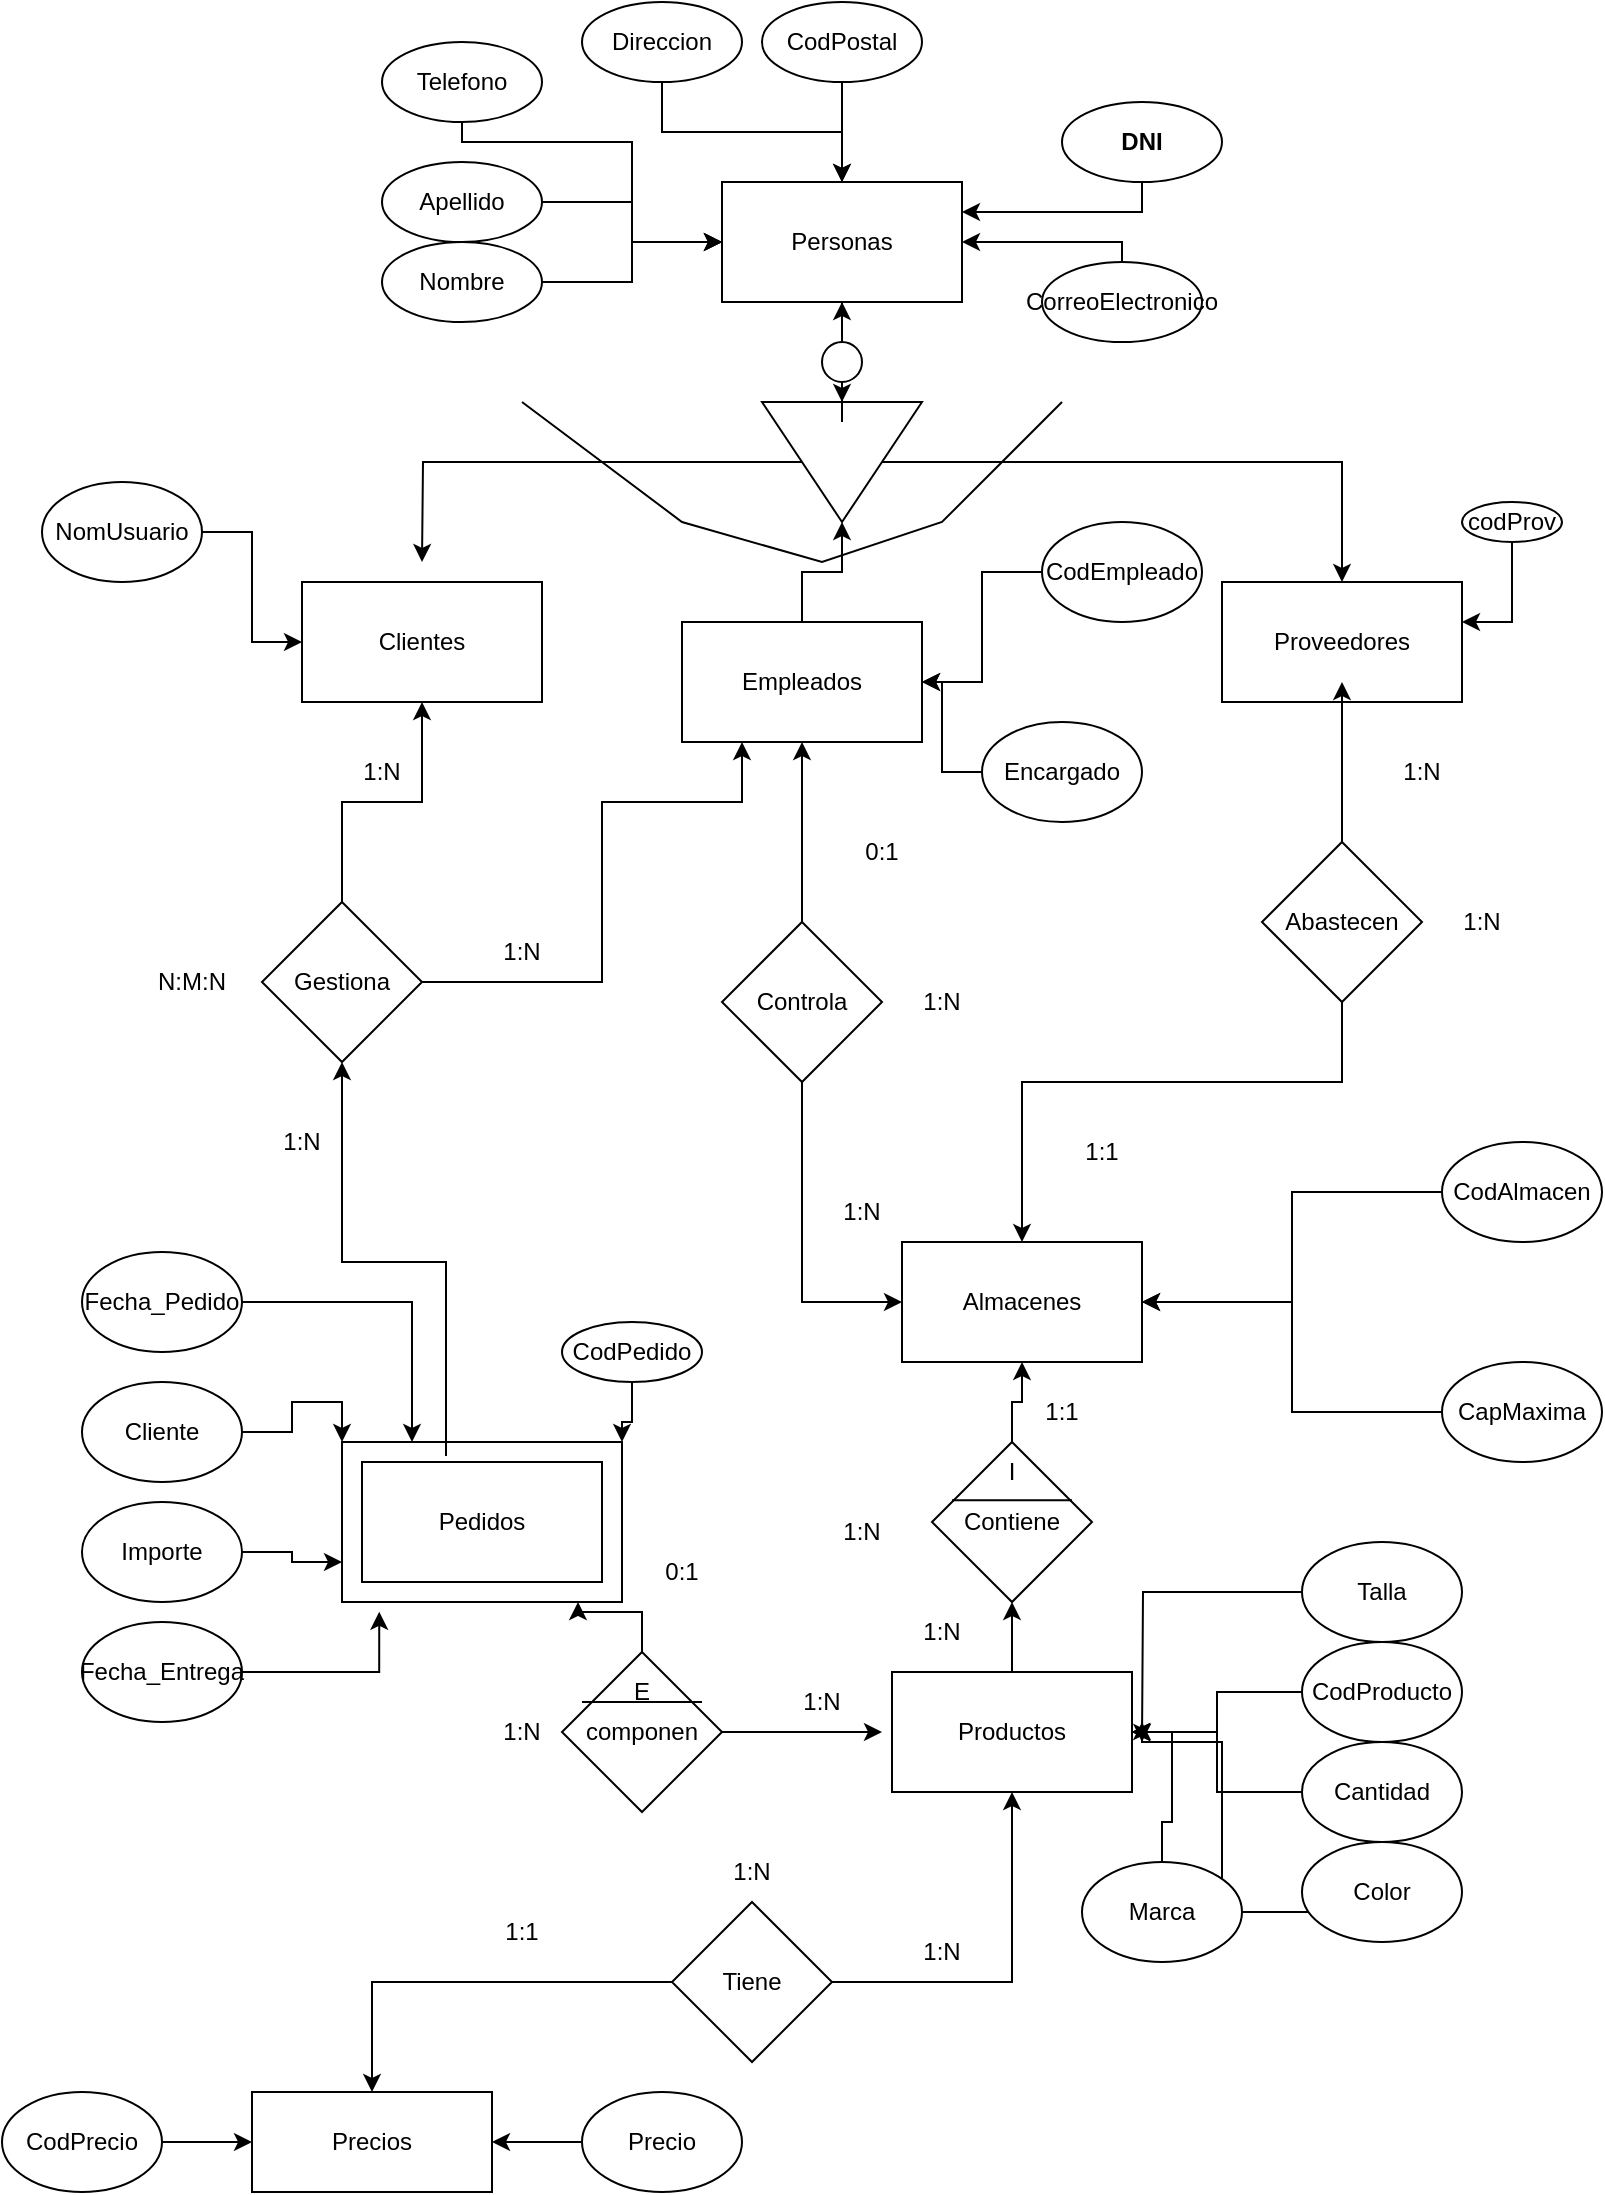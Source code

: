 <mxfile version="21.0.2" type="device"><diagram name="Página-1" id="KtA0LmyldjfcFtfCl5PJ"><mxGraphModel dx="1618" dy="864" grid="1" gridSize="10" guides="1" tooltips="1" connect="1" arrows="1" fold="1" page="1" pageScale="1" pageWidth="827" pageHeight="1169" math="0" shadow="0"><root><mxCell id="0"/><mxCell id="1" parent="0"/><mxCell id="_rFByduaJI03bu0joyEw-2" value="" style="rounded=0;whiteSpace=wrap;html=1;" vertex="1" parent="1"><mxGeometry x="-110" y="720" width="140" height="80" as="geometry"/></mxCell><mxCell id="ZTmW95FwbJoTt4qLBd20-1" value="Personas" style="rounded=0;whiteSpace=wrap;html=1;" parent="1" vertex="1"><mxGeometry x="80" y="90" width="120" height="60" as="geometry"/></mxCell><mxCell id="ZTmW95FwbJoTt4qLBd20-18" style="edgeStyle=orthogonalEdgeStyle;rounded=0;orthogonalLoop=1;jettySize=auto;html=1;" parent="1" source="ZTmW95FwbJoTt4qLBd20-2" target="ZTmW95FwbJoTt4qLBd20-1" edge="1"><mxGeometry relative="1" as="geometry"/></mxCell><mxCell id="ZTmW95FwbJoTt4qLBd20-2" value="Apellido" style="ellipse;whiteSpace=wrap;html=1;" parent="1" vertex="1"><mxGeometry x="-90" y="80" width="80" height="40" as="geometry"/></mxCell><mxCell id="ZTmW95FwbJoTt4qLBd20-29" style="edgeStyle=orthogonalEdgeStyle;rounded=0;orthogonalLoop=1;jettySize=auto;html=1;entryX=0;entryY=0.5;entryDx=0;entryDy=0;" parent="1" source="ZTmW95FwbJoTt4qLBd20-3" target="ZTmW95FwbJoTt4qLBd20-1" edge="1"><mxGeometry relative="1" as="geometry"><Array as="points"><mxPoint x="-50" y="70"/><mxPoint x="35" y="70"/><mxPoint x="35" y="120"/></Array></mxGeometry></mxCell><mxCell id="ZTmW95FwbJoTt4qLBd20-3" value="Telefono" style="ellipse;whiteSpace=wrap;html=1;" parent="1" vertex="1"><mxGeometry x="-90" y="20" width="80" height="40" as="geometry"/></mxCell><mxCell id="ZTmW95FwbJoTt4qLBd20-21" value="" style="edgeStyle=orthogonalEdgeStyle;rounded=0;orthogonalLoop=1;jettySize=auto;html=1;entryX=0.5;entryY=0;entryDx=0;entryDy=0;" parent="1" source="ZTmW95FwbJoTt4qLBd20-4" target="ZTmW95FwbJoTt4qLBd20-1" edge="1"><mxGeometry relative="1" as="geometry"><mxPoint x="80" y="100" as="targetPoint"/></mxGeometry></mxCell><mxCell id="ZTmW95FwbJoTt4qLBd20-4" value="Direccion" style="ellipse;whiteSpace=wrap;html=1;" parent="1" vertex="1"><mxGeometry x="10" width="80" height="40" as="geometry"/></mxCell><mxCell id="ZTmW95FwbJoTt4qLBd20-12" value="" style="edgeStyle=orthogonalEdgeStyle;rounded=0;orthogonalLoop=1;jettySize=auto;html=1;" parent="1" source="ZTmW95FwbJoTt4qLBd20-5" target="ZTmW95FwbJoTt4qLBd20-1" edge="1"><mxGeometry relative="1" as="geometry"/></mxCell><mxCell id="ZTmW95FwbJoTt4qLBd20-5" value="CodPostal" style="ellipse;whiteSpace=wrap;html=1;" parent="1" vertex="1"><mxGeometry x="100" width="80" height="40" as="geometry"/></mxCell><mxCell id="ZTmW95FwbJoTt4qLBd20-17" value="" style="edgeStyle=orthogonalEdgeStyle;rounded=0;orthogonalLoop=1;jettySize=auto;html=1;" parent="1" source="ZTmW95FwbJoTt4qLBd20-6" target="ZTmW95FwbJoTt4qLBd20-1" edge="1"><mxGeometry relative="1" as="geometry"/></mxCell><mxCell id="ZTmW95FwbJoTt4qLBd20-6" value="Nombre" style="ellipse;whiteSpace=wrap;html=1;" parent="1" vertex="1"><mxGeometry x="-90" y="120" width="80" height="40" as="geometry"/></mxCell><mxCell id="ZTmW95FwbJoTt4qLBd20-16" style="edgeStyle=orthogonalEdgeStyle;rounded=0;orthogonalLoop=1;jettySize=auto;html=1;entryX=1;entryY=0.25;entryDx=0;entryDy=0;" parent="1" source="ZTmW95FwbJoTt4qLBd20-8" target="ZTmW95FwbJoTt4qLBd20-1" edge="1"><mxGeometry relative="1" as="geometry"><Array as="points"><mxPoint x="290" y="105"/></Array></mxGeometry></mxCell><mxCell id="ZTmW95FwbJoTt4qLBd20-8" value="&lt;b&gt;DNI&lt;/b&gt;" style="ellipse;whiteSpace=wrap;html=1;" parent="1" vertex="1"><mxGeometry x="250" y="50" width="80" height="40" as="geometry"/></mxCell><mxCell id="ZTmW95FwbJoTt4qLBd20-15" value="" style="edgeStyle=orthogonalEdgeStyle;rounded=0;orthogonalLoop=1;jettySize=auto;html=1;" parent="1" source="ZTmW95FwbJoTt4qLBd20-10" target="ZTmW95FwbJoTt4qLBd20-1" edge="1"><mxGeometry relative="1" as="geometry"><Array as="points"><mxPoint x="280" y="120"/></Array></mxGeometry></mxCell><mxCell id="ZTmW95FwbJoTt4qLBd20-10" value="CorreoElectronico" style="ellipse;whiteSpace=wrap;html=1;" parent="1" vertex="1"><mxGeometry x="240" y="130" width="80" height="40" as="geometry"/></mxCell><mxCell id="ZTmW95FwbJoTt4qLBd20-30" value="Clientes" style="rounded=0;whiteSpace=wrap;html=1;" parent="1" vertex="1"><mxGeometry x="-130" y="290" width="120" height="60" as="geometry"/></mxCell><mxCell id="ZTmW95FwbJoTt4qLBd20-35" value="" style="edgeStyle=orthogonalEdgeStyle;rounded=0;orthogonalLoop=1;jettySize=auto;html=1;" parent="1" source="ZTmW95FwbJoTt4qLBd20-33" target="ZTmW95FwbJoTt4qLBd20-30" edge="1"><mxGeometry relative="1" as="geometry"/></mxCell><mxCell id="ZTmW95FwbJoTt4qLBd20-33" value="NomUsuario" style="ellipse;whiteSpace=wrap;html=1;" parent="1" vertex="1"><mxGeometry x="-260" y="240" width="80" height="50" as="geometry"/></mxCell><mxCell id="ZTmW95FwbJoTt4qLBd20-39" value="Proveedores" style="rounded=0;whiteSpace=wrap;html=1;" parent="1" vertex="1"><mxGeometry x="330" y="290" width="120" height="60" as="geometry"/></mxCell><mxCell id="ZQI5VCwe5D6lFWJ7arZH-77" style="edgeStyle=orthogonalEdgeStyle;rounded=0;orthogonalLoop=1;jettySize=auto;html=1;" parent="1" source="ZTmW95FwbJoTt4qLBd20-40" target="ZTmW95FwbJoTt4qLBd20-56" edge="1"><mxGeometry relative="1" as="geometry"/></mxCell><mxCell id="ZTmW95FwbJoTt4qLBd20-40" value="Productos" style="rounded=0;whiteSpace=wrap;html=1;" parent="1" vertex="1"><mxGeometry x="165" y="835" width="120" height="60" as="geometry"/></mxCell><mxCell id="ZTmW95FwbJoTt4qLBd20-41" value="Almacenes" style="rounded=0;whiteSpace=wrap;html=1;" parent="1" vertex="1"><mxGeometry x="170" y="620" width="120" height="60" as="geometry"/></mxCell><mxCell id="ZTmW95FwbJoTt4qLBd20-60" value="" style="edgeStyle=orthogonalEdgeStyle;rounded=0;orthogonalLoop=1;jettySize=auto;html=1;" parent="1" source="ZTmW95FwbJoTt4qLBd20-52" target="ZTmW95FwbJoTt4qLBd20-41" edge="1"><mxGeometry relative="1" as="geometry"/></mxCell><mxCell id="ZTmW95FwbJoTt4qLBd20-52" value="CodAlmacen" style="ellipse;whiteSpace=wrap;html=1;" parent="1" vertex="1"><mxGeometry x="440" y="570" width="80" height="50" as="geometry"/></mxCell><mxCell id="ZTmW95FwbJoTt4qLBd20-57" value="" style="edgeStyle=orthogonalEdgeStyle;rounded=0;orthogonalLoop=1;jettySize=auto;html=1;" parent="1" source="ZTmW95FwbJoTt4qLBd20-56" target="ZTmW95FwbJoTt4qLBd20-41" edge="1"><mxGeometry relative="1" as="geometry"/></mxCell><mxCell id="ZTmW95FwbJoTt4qLBd20-56" value="Contiene" style="rhombus;whiteSpace=wrap;html=1;" parent="1" vertex="1"><mxGeometry x="185" y="720" width="80" height="80" as="geometry"/></mxCell><mxCell id="ZTmW95FwbJoTt4qLBd20-61" value="" style="edgeStyle=orthogonalEdgeStyle;rounded=0;orthogonalLoop=1;jettySize=auto;html=1;" parent="1" source="ZTmW95FwbJoTt4qLBd20-59" target="ZTmW95FwbJoTt4qLBd20-41" edge="1"><mxGeometry relative="1" as="geometry"/></mxCell><mxCell id="ZTmW95FwbJoTt4qLBd20-59" value="CapMaxima" style="ellipse;whiteSpace=wrap;html=1;" parent="1" vertex="1"><mxGeometry x="440" y="680" width="80" height="50" as="geometry"/></mxCell><mxCell id="ZTmW95FwbJoTt4qLBd20-63" value="" style="edgeStyle=orthogonalEdgeStyle;rounded=0;orthogonalLoop=1;jettySize=auto;html=1;" parent="1" source="ZTmW95FwbJoTt4qLBd20-62" target="ZTmW95FwbJoTt4qLBd20-40" edge="1"><mxGeometry relative="1" as="geometry"/></mxCell><mxCell id="ZTmW95FwbJoTt4qLBd20-62" value="CodProducto" style="ellipse;whiteSpace=wrap;html=1;" parent="1" vertex="1"><mxGeometry x="370" y="820" width="80" height="50" as="geometry"/></mxCell><mxCell id="ZQI5VCwe5D6lFWJ7arZH-18" style="edgeStyle=orthogonalEdgeStyle;rounded=0;orthogonalLoop=1;jettySize=auto;html=1;entryX=1;entryY=0.5;entryDx=0;entryDy=0;" parent="1" source="ZTmW95FwbJoTt4qLBd20-64" target="ZTmW95FwbJoTt4qLBd20-40" edge="1"><mxGeometry relative="1" as="geometry"/></mxCell><mxCell id="ZTmW95FwbJoTt4qLBd20-64" value="Cantidad" style="ellipse;whiteSpace=wrap;html=1;" parent="1" vertex="1"><mxGeometry x="370" y="870" width="80" height="50" as="geometry"/></mxCell><mxCell id="ZQI5VCwe5D6lFWJ7arZH-19" style="edgeStyle=orthogonalEdgeStyle;rounded=0;orthogonalLoop=1;jettySize=auto;html=1;" parent="1" source="ZTmW95FwbJoTt4qLBd20-65" edge="1"><mxGeometry relative="1" as="geometry"><mxPoint x="290" y="860" as="targetPoint"/><Array as="points"><mxPoint x="330" y="955"/><mxPoint x="330" y="870"/><mxPoint x="290" y="870"/></Array></mxGeometry></mxCell><mxCell id="ZTmW95FwbJoTt4qLBd20-65" value="Color" style="ellipse;whiteSpace=wrap;html=1;" parent="1" vertex="1"><mxGeometry x="370" y="920" width="80" height="50" as="geometry"/></mxCell><mxCell id="ZQI5VCwe5D6lFWJ7arZH-17" style="edgeStyle=orthogonalEdgeStyle;rounded=0;orthogonalLoop=1;jettySize=auto;html=1;" parent="1" source="ZTmW95FwbJoTt4qLBd20-66" edge="1"><mxGeometry relative="1" as="geometry"><mxPoint x="290" y="870" as="targetPoint"/></mxGeometry></mxCell><mxCell id="ZTmW95FwbJoTt4qLBd20-66" value="Talla" style="ellipse;whiteSpace=wrap;html=1;" parent="1" vertex="1"><mxGeometry x="370" y="770" width="80" height="50" as="geometry"/></mxCell><mxCell id="ZQI5VCwe5D6lFWJ7arZH-1" value="Precios" style="rounded=0;whiteSpace=wrap;html=1;" parent="1" vertex="1"><mxGeometry x="-155" y="1045" width="120" height="50" as="geometry"/></mxCell><mxCell id="ZQI5VCwe5D6lFWJ7arZH-4" style="edgeStyle=orthogonalEdgeStyle;rounded=0;orthogonalLoop=1;jettySize=auto;html=1;entryX=0;entryY=0.5;entryDx=0;entryDy=0;" parent="1" source="ZQI5VCwe5D6lFWJ7arZH-2" target="ZQI5VCwe5D6lFWJ7arZH-1" edge="1"><mxGeometry relative="1" as="geometry"/></mxCell><mxCell id="ZQI5VCwe5D6lFWJ7arZH-2" value="CodPrecio" style="ellipse;whiteSpace=wrap;html=1;" parent="1" vertex="1"><mxGeometry x="-280" y="1045" width="80" height="50" as="geometry"/></mxCell><mxCell id="ZQI5VCwe5D6lFWJ7arZH-5" value="" style="edgeStyle=orthogonalEdgeStyle;rounded=0;orthogonalLoop=1;jettySize=auto;html=1;" parent="1" source="ZQI5VCwe5D6lFWJ7arZH-3" target="ZQI5VCwe5D6lFWJ7arZH-1" edge="1"><mxGeometry relative="1" as="geometry"/></mxCell><mxCell id="ZQI5VCwe5D6lFWJ7arZH-3" value="Precio" style="ellipse;whiteSpace=wrap;html=1;" parent="1" vertex="1"><mxGeometry x="10" y="1045" width="80" height="50" as="geometry"/></mxCell><mxCell id="ZQI5VCwe5D6lFWJ7arZH-8" value="" style="edgeStyle=orthogonalEdgeStyle;rounded=0;orthogonalLoop=1;jettySize=auto;html=1;" parent="1" source="ZQI5VCwe5D6lFWJ7arZH-7" edge="1"><mxGeometry relative="1" as="geometry"><mxPoint x="390" y="340" as="targetPoint"/></mxGeometry></mxCell><mxCell id="ZQI5VCwe5D6lFWJ7arZH-9" style="edgeStyle=orthogonalEdgeStyle;rounded=0;orthogonalLoop=1;jettySize=auto;html=1;entryX=0.5;entryY=0;entryDx=0;entryDy=0;" parent="1" source="ZQI5VCwe5D6lFWJ7arZH-7" target="ZTmW95FwbJoTt4qLBd20-41" edge="1"><mxGeometry relative="1" as="geometry"><Array as="points"><mxPoint x="390" y="540"/><mxPoint x="230" y="540"/></Array></mxGeometry></mxCell><mxCell id="ZQI5VCwe5D6lFWJ7arZH-7" value="Abastecen" style="rhombus;whiteSpace=wrap;html=1;" parent="1" vertex="1"><mxGeometry x="350" y="420" width="80" height="80" as="geometry"/></mxCell><mxCell id="ZQI5VCwe5D6lFWJ7arZH-13" style="edgeStyle=orthogonalEdgeStyle;rounded=0;orthogonalLoop=1;jettySize=auto;html=1;entryX=0;entryY=0.5;entryDx=0;entryDy=0;" parent="1" source="ZQI5VCwe5D6lFWJ7arZH-12" target="ZTmW95FwbJoTt4qLBd20-41" edge="1"><mxGeometry relative="1" as="geometry"><Array as="points"><mxPoint x="120" y="650"/></Array></mxGeometry></mxCell><mxCell id="ZQI5VCwe5D6lFWJ7arZH-58" style="edgeStyle=orthogonalEdgeStyle;rounded=0;orthogonalLoop=1;jettySize=auto;html=1;entryX=0.5;entryY=1;entryDx=0;entryDy=0;" parent="1" source="ZQI5VCwe5D6lFWJ7arZH-12" target="ZQI5VCwe5D6lFWJ7arZH-52" edge="1"><mxGeometry relative="1" as="geometry"/></mxCell><mxCell id="ZQI5VCwe5D6lFWJ7arZH-12" value="Controla" style="rhombus;whiteSpace=wrap;html=1;" parent="1" vertex="1"><mxGeometry x="80" y="460" width="80" height="80" as="geometry"/></mxCell><mxCell id="ZQI5VCwe5D6lFWJ7arZH-16" style="edgeStyle=orthogonalEdgeStyle;rounded=0;orthogonalLoop=1;jettySize=auto;html=1;entryX=1;entryY=0.5;entryDx=0;entryDy=0;" parent="1" source="ZQI5VCwe5D6lFWJ7arZH-15" target="ZTmW95FwbJoTt4qLBd20-40" edge="1"><mxGeometry relative="1" as="geometry"/></mxCell><mxCell id="ZQI5VCwe5D6lFWJ7arZH-15" value="Marca" style="ellipse;whiteSpace=wrap;html=1;" parent="1" vertex="1"><mxGeometry x="260" y="930" width="80" height="50" as="geometry"/></mxCell><mxCell id="ZQI5VCwe5D6lFWJ7arZH-25" style="edgeStyle=orthogonalEdgeStyle;rounded=0;orthogonalLoop=1;jettySize=auto;html=1;entryX=0.5;entryY=1;entryDx=0;entryDy=0;" parent="1" source="ZQI5VCwe5D6lFWJ7arZH-22" target="ZTmW95FwbJoTt4qLBd20-40" edge="1"><mxGeometry relative="1" as="geometry"/></mxCell><mxCell id="ZQI5VCwe5D6lFWJ7arZH-26" value="" style="edgeStyle=orthogonalEdgeStyle;rounded=0;orthogonalLoop=1;jettySize=auto;html=1;" parent="1" source="ZQI5VCwe5D6lFWJ7arZH-22" target="ZQI5VCwe5D6lFWJ7arZH-1" edge="1"><mxGeometry relative="1" as="geometry"/></mxCell><mxCell id="ZQI5VCwe5D6lFWJ7arZH-22" value="Tiene" style="rhombus;whiteSpace=wrap;html=1;" parent="1" vertex="1"><mxGeometry x="55" y="950" width="80" height="80" as="geometry"/></mxCell><mxCell id="ZQI5VCwe5D6lFWJ7arZH-23" value="" style="endArrow=none;html=1;rounded=0;" parent="1" edge="1"><mxGeometry width="50" height="50" relative="1" as="geometry"><mxPoint x="195" y="749.17" as="sourcePoint"/><mxPoint x="255" y="749.17" as="targetPoint"/><Array as="points"><mxPoint x="225" y="749.17"/></Array></mxGeometry></mxCell><mxCell id="ZQI5VCwe5D6lFWJ7arZH-61" style="edgeStyle=orthogonalEdgeStyle;rounded=0;orthogonalLoop=1;jettySize=auto;html=1;entryX=0.5;entryY=1;entryDx=0;entryDy=0;exitX=0.35;exitY=-0.05;exitDx=0;exitDy=0;exitPerimeter=0;" parent="1" source="_rFByduaJI03bu0joyEw-1" target="ZQI5VCwe5D6lFWJ7arZH-60" edge="1"><mxGeometry relative="1" as="geometry"><mxPoint x="-90" y="740" as="sourcePoint"/></mxGeometry></mxCell><mxCell id="_rFByduaJI03bu0joyEw-19" style="edgeStyle=orthogonalEdgeStyle;rounded=0;orthogonalLoop=1;jettySize=auto;html=1;entryX=0.25;entryY=0;entryDx=0;entryDy=0;" edge="1" parent="1" source="ZQI5VCwe5D6lFWJ7arZH-29" target="_rFByduaJI03bu0joyEw-2"><mxGeometry relative="1" as="geometry"/></mxCell><mxCell id="ZQI5VCwe5D6lFWJ7arZH-29" value="Fecha_Pedido" style="ellipse;whiteSpace=wrap;html=1;" parent="1" vertex="1"><mxGeometry x="-240" y="625" width="80" height="50" as="geometry"/></mxCell><mxCell id="_rFByduaJI03bu0joyEw-21" style="edgeStyle=orthogonalEdgeStyle;rounded=0;orthogonalLoop=1;jettySize=auto;html=1;entryX=0;entryY=0.75;entryDx=0;entryDy=0;" edge="1" parent="1" source="ZQI5VCwe5D6lFWJ7arZH-30" target="_rFByduaJI03bu0joyEw-2"><mxGeometry relative="1" as="geometry"/></mxCell><mxCell id="ZQI5VCwe5D6lFWJ7arZH-30" value="Importe" style="ellipse;whiteSpace=wrap;html=1;" parent="1" vertex="1"><mxGeometry x="-240" y="750" width="80" height="50" as="geometry"/></mxCell><mxCell id="_rFByduaJI03bu0joyEw-22" style="edgeStyle=orthogonalEdgeStyle;rounded=0;orthogonalLoop=1;jettySize=auto;html=1;entryX=0.133;entryY=1.061;entryDx=0;entryDy=0;entryPerimeter=0;" edge="1" parent="1" source="ZQI5VCwe5D6lFWJ7arZH-31" target="_rFByduaJI03bu0joyEw-2"><mxGeometry relative="1" as="geometry"/></mxCell><mxCell id="ZQI5VCwe5D6lFWJ7arZH-31" value="Fecha_Entrega" style="ellipse;whiteSpace=wrap;html=1;" parent="1" vertex="1"><mxGeometry x="-240" y="810" width="80" height="50" as="geometry"/></mxCell><mxCell id="_rFByduaJI03bu0joyEw-20" style="edgeStyle=orthogonalEdgeStyle;rounded=0;orthogonalLoop=1;jettySize=auto;html=1;entryX=0;entryY=0;entryDx=0;entryDy=0;" edge="1" parent="1" source="ZQI5VCwe5D6lFWJ7arZH-32" target="_rFByduaJI03bu0joyEw-2"><mxGeometry relative="1" as="geometry"/></mxCell><mxCell id="ZQI5VCwe5D6lFWJ7arZH-32" value="Cliente" style="ellipse;whiteSpace=wrap;html=1;" parent="1" vertex="1"><mxGeometry x="-240" y="690" width="80" height="50" as="geometry"/></mxCell><mxCell id="ZQI5VCwe5D6lFWJ7arZH-34" style="edgeStyle=orthogonalEdgeStyle;rounded=0;orthogonalLoop=1;jettySize=auto;html=1;" parent="1" source="ZQI5VCwe5D6lFWJ7arZH-33" edge="1"><mxGeometry relative="1" as="geometry"><mxPoint x="-70" y="280" as="targetPoint"/></mxGeometry></mxCell><mxCell id="ZQI5VCwe5D6lFWJ7arZH-35" style="edgeStyle=orthogonalEdgeStyle;rounded=0;orthogonalLoop=1;jettySize=auto;html=1;entryX=0.5;entryY=0;entryDx=0;entryDy=0;" parent="1" source="ZQI5VCwe5D6lFWJ7arZH-33" edge="1"><mxGeometry relative="1" as="geometry"><mxPoint x="390" y="290" as="targetPoint"/><Array as="points"><mxPoint x="390" y="230"/></Array></mxGeometry></mxCell><mxCell id="ZQI5VCwe5D6lFWJ7arZH-33" value="" style="triangle;whiteSpace=wrap;html=1;rotation=90;" parent="1" vertex="1"><mxGeometry x="110" y="190" width="60" height="80" as="geometry"/></mxCell><mxCell id="ZQI5VCwe5D6lFWJ7arZH-44" value="" style="edgeStyle=orthogonalEdgeStyle;rounded=0;orthogonalLoop=1;jettySize=auto;html=1;" parent="1" source="ZQI5VCwe5D6lFWJ7arZH-38" target="ZTmW95FwbJoTt4qLBd20-1" edge="1"><mxGeometry relative="1" as="geometry"/></mxCell><mxCell id="ZQI5VCwe5D6lFWJ7arZH-45" value="" style="edgeStyle=orthogonalEdgeStyle;rounded=0;orthogonalLoop=1;jettySize=auto;html=1;" parent="1" source="ZQI5VCwe5D6lFWJ7arZH-38" target="ZQI5VCwe5D6lFWJ7arZH-33" edge="1"><mxGeometry relative="1" as="geometry"/></mxCell><mxCell id="ZQI5VCwe5D6lFWJ7arZH-38" value="" style="ellipse;whiteSpace=wrap;html=1;aspect=fixed;" parent="1" vertex="1"><mxGeometry x="130" y="170" width="20" height="20" as="geometry"/></mxCell><mxCell id="ZQI5VCwe5D6lFWJ7arZH-46" value="" style="endArrow=none;html=1;rounded=0;" parent="1" edge="1"><mxGeometry width="50" height="50" relative="1" as="geometry"><mxPoint x="-20" y="200" as="sourcePoint"/><mxPoint x="250" y="200" as="targetPoint"/><Array as="points"><mxPoint x="60" y="260"/><mxPoint x="130" y="280"/><mxPoint x="190" y="260"/></Array></mxGeometry></mxCell><mxCell id="ZQI5VCwe5D6lFWJ7arZH-57" style="edgeStyle=orthogonalEdgeStyle;rounded=0;orthogonalLoop=1;jettySize=auto;html=1;entryX=1;entryY=0.5;entryDx=0;entryDy=0;" parent="1" source="ZQI5VCwe5D6lFWJ7arZH-52" target="ZQI5VCwe5D6lFWJ7arZH-33" edge="1"><mxGeometry relative="1" as="geometry"/></mxCell><mxCell id="ZQI5VCwe5D6lFWJ7arZH-52" value="Empleados" style="rounded=0;whiteSpace=wrap;html=1;" parent="1" vertex="1"><mxGeometry x="60" y="310" width="120" height="60" as="geometry"/></mxCell><mxCell id="ZQI5VCwe5D6lFWJ7arZH-53" value="" style="edgeStyle=orthogonalEdgeStyle;rounded=0;orthogonalLoop=1;jettySize=auto;html=1;" parent="1" source="ZQI5VCwe5D6lFWJ7arZH-54" target="ZQI5VCwe5D6lFWJ7arZH-52" edge="1"><mxGeometry relative="1" as="geometry"/></mxCell><mxCell id="ZQI5VCwe5D6lFWJ7arZH-54" value="CodEmpleado" style="ellipse;whiteSpace=wrap;html=1;" parent="1" vertex="1"><mxGeometry x="240" y="260" width="80" height="50" as="geometry"/></mxCell><mxCell id="ZQI5VCwe5D6lFWJ7arZH-55" value="" style="edgeStyle=orthogonalEdgeStyle;rounded=0;orthogonalLoop=1;jettySize=auto;html=1;" parent="1" source="ZQI5VCwe5D6lFWJ7arZH-56" target="ZQI5VCwe5D6lFWJ7arZH-52" edge="1"><mxGeometry relative="1" as="geometry"/></mxCell><mxCell id="ZQI5VCwe5D6lFWJ7arZH-56" value="Encargado" style="ellipse;whiteSpace=wrap;html=1;" parent="1" vertex="1"><mxGeometry x="210" y="360" width="80" height="50" as="geometry"/></mxCell><mxCell id="ZQI5VCwe5D6lFWJ7arZH-62" style="edgeStyle=orthogonalEdgeStyle;rounded=0;orthogonalLoop=1;jettySize=auto;html=1;entryX=0.5;entryY=1;entryDx=0;entryDy=0;" parent="1" source="ZQI5VCwe5D6lFWJ7arZH-60" target="ZTmW95FwbJoTt4qLBd20-30" edge="1"><mxGeometry relative="1" as="geometry"/></mxCell><mxCell id="ZQI5VCwe5D6lFWJ7arZH-63" style="edgeStyle=orthogonalEdgeStyle;rounded=0;orthogonalLoop=1;jettySize=auto;html=1;entryX=0.25;entryY=1;entryDx=0;entryDy=0;" parent="1" source="ZQI5VCwe5D6lFWJ7arZH-60" target="ZQI5VCwe5D6lFWJ7arZH-52" edge="1"><mxGeometry relative="1" as="geometry"><Array as="points"><mxPoint x="20" y="490"/><mxPoint x="20" y="400"/><mxPoint x="90" y="400"/></Array></mxGeometry></mxCell><mxCell id="ZQI5VCwe5D6lFWJ7arZH-60" value="Gestiona" style="rhombus;whiteSpace=wrap;html=1;" parent="1" vertex="1"><mxGeometry x="-150" y="450" width="80" height="80" as="geometry"/></mxCell><mxCell id="ZQI5VCwe5D6lFWJ7arZH-64" value="1:N" style="text;html=1;strokeColor=none;fillColor=none;align=center;verticalAlign=middle;whiteSpace=wrap;rounded=0;" parent="1" vertex="1"><mxGeometry x="-120" y="370" width="60" height="30" as="geometry"/></mxCell><mxCell id="ZQI5VCwe5D6lFWJ7arZH-65" value="1:N" style="text;html=1;strokeColor=none;fillColor=none;align=center;verticalAlign=middle;whiteSpace=wrap;rounded=0;" parent="1" vertex="1"><mxGeometry x="-50" y="460" width="60" height="30" as="geometry"/></mxCell><mxCell id="ZQI5VCwe5D6lFWJ7arZH-68" value="1:N" style="text;html=1;strokeColor=none;fillColor=none;align=center;verticalAlign=middle;whiteSpace=wrap;rounded=0;" parent="1" vertex="1"><mxGeometry x="-160" y="555" width="60" height="30" as="geometry"/></mxCell><mxCell id="ZQI5VCwe5D6lFWJ7arZH-70" value="I" style="text;html=1;strokeColor=none;fillColor=none;align=center;verticalAlign=middle;whiteSpace=wrap;rounded=0;" parent="1" vertex="1"><mxGeometry x="195" y="720" width="60" height="30" as="geometry"/></mxCell><mxCell id="ZQI5VCwe5D6lFWJ7arZH-74" value="1:N" style="text;html=1;strokeColor=none;fillColor=none;align=center;verticalAlign=middle;whiteSpace=wrap;rounded=0;" parent="1" vertex="1"><mxGeometry x="160" y="960" width="60" height="30" as="geometry"/></mxCell><mxCell id="ZQI5VCwe5D6lFWJ7arZH-75" value="1:1" style="text;html=1;strokeColor=none;fillColor=none;align=center;verticalAlign=middle;whiteSpace=wrap;rounded=0;" parent="1" vertex="1"><mxGeometry x="-50" y="950" width="60" height="30" as="geometry"/></mxCell><mxCell id="ZQI5VCwe5D6lFWJ7arZH-76" value="1:N" style="text;html=1;strokeColor=none;fillColor=none;align=center;verticalAlign=middle;whiteSpace=wrap;rounded=0;" parent="1" vertex="1"><mxGeometry x="65" y="920" width="60" height="30" as="geometry"/></mxCell><mxCell id="ZQI5VCwe5D6lFWJ7arZH-78" value="1:1" style="text;html=1;strokeColor=none;fillColor=none;align=center;verticalAlign=middle;whiteSpace=wrap;rounded=0;" parent="1" vertex="1"><mxGeometry x="220" y="690" width="60" height="30" as="geometry"/></mxCell><mxCell id="ZQI5VCwe5D6lFWJ7arZH-79" value="1:N" style="text;html=1;strokeColor=none;fillColor=none;align=center;verticalAlign=middle;whiteSpace=wrap;rounded=0;" parent="1" vertex="1"><mxGeometry x="160" y="800" width="60" height="30" as="geometry"/></mxCell><mxCell id="ZQI5VCwe5D6lFWJ7arZH-80" value="1:N" style="text;html=1;strokeColor=none;fillColor=none;align=center;verticalAlign=middle;whiteSpace=wrap;rounded=0;" parent="1" vertex="1"><mxGeometry x="120" y="750" width="60" height="30" as="geometry"/></mxCell><mxCell id="ZQI5VCwe5D6lFWJ7arZH-81" value="1:N" style="text;html=1;strokeColor=none;fillColor=none;align=center;verticalAlign=middle;whiteSpace=wrap;rounded=0;" parent="1" vertex="1"><mxGeometry x="120" y="590" width="60" height="30" as="geometry"/></mxCell><mxCell id="ZQI5VCwe5D6lFWJ7arZH-82" value="0:1" style="text;html=1;strokeColor=none;fillColor=none;align=center;verticalAlign=middle;whiteSpace=wrap;rounded=0;" parent="1" vertex="1"><mxGeometry x="130" y="410" width="60" height="30" as="geometry"/></mxCell><mxCell id="ZQI5VCwe5D6lFWJ7arZH-83" value="1:N" style="text;html=1;strokeColor=none;fillColor=none;align=center;verticalAlign=middle;whiteSpace=wrap;rounded=0;" parent="1" vertex="1"><mxGeometry x="160" y="485" width="60" height="30" as="geometry"/></mxCell><mxCell id="ZQI5VCwe5D6lFWJ7arZH-84" value="1:N" style="text;html=1;strokeColor=none;fillColor=none;align=center;verticalAlign=middle;whiteSpace=wrap;rounded=0;" parent="1" vertex="1"><mxGeometry x="400" y="370" width="60" height="30" as="geometry"/></mxCell><mxCell id="ZQI5VCwe5D6lFWJ7arZH-85" value="1:1" style="text;html=1;strokeColor=none;fillColor=none;align=center;verticalAlign=middle;whiteSpace=wrap;rounded=0;" parent="1" vertex="1"><mxGeometry x="240" y="560" width="60" height="30" as="geometry"/></mxCell><mxCell id="ZQI5VCwe5D6lFWJ7arZH-86" value="1:N" style="text;html=1;strokeColor=none;fillColor=none;align=center;verticalAlign=middle;whiteSpace=wrap;rounded=0;" parent="1" vertex="1"><mxGeometry x="430" y="445" width="60" height="30" as="geometry"/></mxCell><mxCell id="ZQI5VCwe5D6lFWJ7arZH-87" value="N:M:N" style="text;html=1;strokeColor=none;fillColor=none;align=center;verticalAlign=middle;whiteSpace=wrap;rounded=0;" parent="1" vertex="1"><mxGeometry x="-215" y="475" width="60" height="30" as="geometry"/></mxCell><mxCell id="_rFByduaJI03bu0joyEw-1" value="Pedidos" style="rounded=0;whiteSpace=wrap;html=1;" vertex="1" parent="1"><mxGeometry x="-100" y="730" width="120" height="60" as="geometry"/></mxCell><mxCell id="_rFByduaJI03bu0joyEw-5" style="edgeStyle=orthogonalEdgeStyle;rounded=0;orthogonalLoop=1;jettySize=auto;html=1;entryX=1;entryY=0;entryDx=0;entryDy=0;" edge="1" parent="1" source="_rFByduaJI03bu0joyEw-4" target="_rFByduaJI03bu0joyEw-2"><mxGeometry relative="1" as="geometry"/></mxCell><mxCell id="_rFByduaJI03bu0joyEw-4" value="CodPedido" style="ellipse;whiteSpace=wrap;html=1;" vertex="1" parent="1"><mxGeometry y="660" width="70" height="30" as="geometry"/></mxCell><mxCell id="_rFByduaJI03bu0joyEw-7" style="edgeStyle=orthogonalEdgeStyle;rounded=0;orthogonalLoop=1;jettySize=auto;html=1;entryX=0.843;entryY=1;entryDx=0;entryDy=0;entryPerimeter=0;" edge="1" parent="1" source="_rFByduaJI03bu0joyEw-6" target="_rFByduaJI03bu0joyEw-2"><mxGeometry relative="1" as="geometry"/></mxCell><mxCell id="_rFByduaJI03bu0joyEw-8" style="edgeStyle=orthogonalEdgeStyle;rounded=0;orthogonalLoop=1;jettySize=auto;html=1;entryX=0;entryY=0.5;entryDx=0;entryDy=0;" edge="1" parent="1" source="_rFByduaJI03bu0joyEw-6"><mxGeometry relative="1" as="geometry"><mxPoint x="160" y="865" as="targetPoint"/></mxGeometry></mxCell><mxCell id="_rFByduaJI03bu0joyEw-6" value="componen" style="rhombus;whiteSpace=wrap;html=1;" vertex="1" parent="1"><mxGeometry y="825" width="80" height="80" as="geometry"/></mxCell><mxCell id="_rFByduaJI03bu0joyEw-9" value="1:N" style="text;html=1;strokeColor=none;fillColor=none;align=center;verticalAlign=middle;whiteSpace=wrap;rounded=0;" vertex="1" parent="1"><mxGeometry x="100" y="835" width="60" height="30" as="geometry"/></mxCell><mxCell id="_rFByduaJI03bu0joyEw-10" value="1:N" style="text;html=1;strokeColor=none;fillColor=none;align=center;verticalAlign=middle;whiteSpace=wrap;rounded=0;" vertex="1" parent="1"><mxGeometry x="-50" y="850" width="60" height="30" as="geometry"/></mxCell><mxCell id="_rFByduaJI03bu0joyEw-11" value="0:1" style="text;html=1;strokeColor=none;fillColor=none;align=center;verticalAlign=middle;whiteSpace=wrap;rounded=0;" vertex="1" parent="1"><mxGeometry x="30" y="770" width="60" height="30" as="geometry"/></mxCell><mxCell id="_rFByduaJI03bu0joyEw-14" value="E" style="text;html=1;strokeColor=none;fillColor=none;align=center;verticalAlign=middle;whiteSpace=wrap;rounded=0;" vertex="1" parent="1"><mxGeometry x="10" y="830" width="60" height="30" as="geometry"/></mxCell><mxCell id="_rFByduaJI03bu0joyEw-15" value="" style="endArrow=none;html=1;rounded=0;" edge="1" parent="1"><mxGeometry width="50" height="50" relative="1" as="geometry"><mxPoint x="10" y="850" as="sourcePoint"/><mxPoint x="70" y="850" as="targetPoint"/><Array as="points"/></mxGeometry></mxCell><mxCell id="_rFByduaJI03bu0joyEw-18" style="edgeStyle=orthogonalEdgeStyle;rounded=0;orthogonalLoop=1;jettySize=auto;html=1;entryX=1;entryY=0.333;entryDx=0;entryDy=0;entryPerimeter=0;" edge="1" parent="1" source="_rFByduaJI03bu0joyEw-16" target="ZTmW95FwbJoTt4qLBd20-39"><mxGeometry relative="1" as="geometry"/></mxCell><mxCell id="_rFByduaJI03bu0joyEw-16" value="codProv" style="ellipse;whiteSpace=wrap;html=1;" vertex="1" parent="1"><mxGeometry x="450" y="250" width="50" height="20" as="geometry"/></mxCell></root></mxGraphModel></diagram></mxfile>